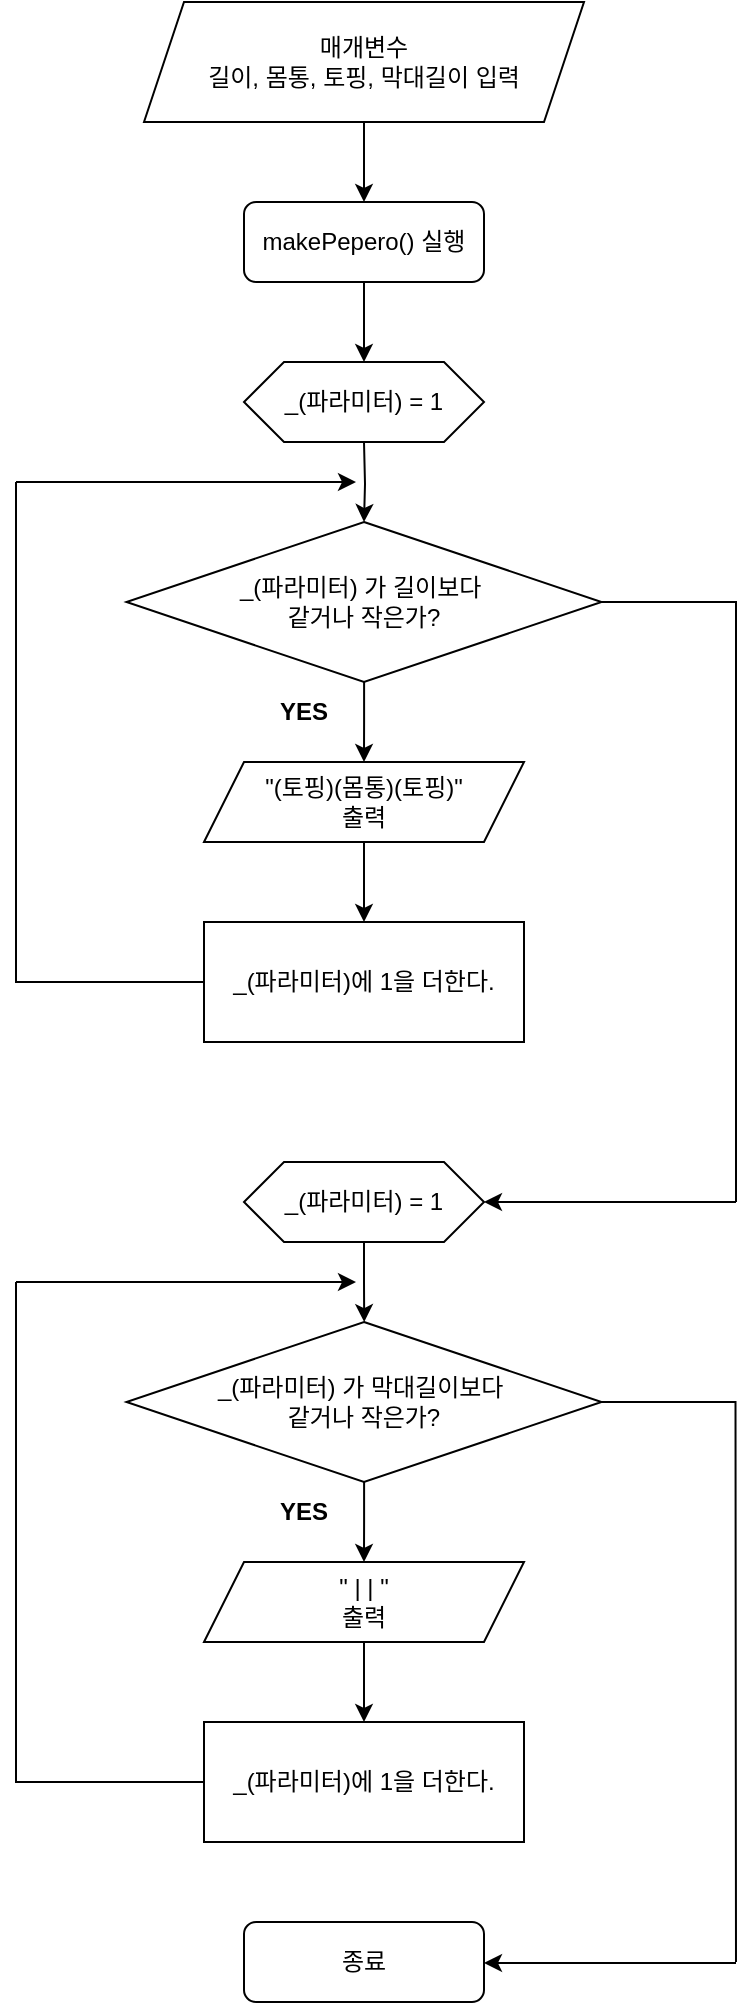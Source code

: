<mxfile version="24.0.8" type="device">
  <diagram id="C5RBs43oDa-KdzZeNtuy" name="Page-1">
    <mxGraphModel dx="1434" dy="738" grid="1" gridSize="10" guides="1" tooltips="1" connect="1" arrows="1" fold="1" page="1" pageScale="1" pageWidth="827" pageHeight="1169" math="0" shadow="0">
      <root>
        <mxCell id="WIyWlLk6GJQsqaUBKTNV-0" />
        <mxCell id="WIyWlLk6GJQsqaUBKTNV-1" parent="WIyWlLk6GJQsqaUBKTNV-0" />
        <mxCell id="I7GfstQqkbH-iSHzdjI1-4" style="edgeStyle=orthogonalEdgeStyle;rounded=0;orthogonalLoop=1;jettySize=auto;html=1;entryX=0.5;entryY=0;entryDx=0;entryDy=0;" edge="1" parent="WIyWlLk6GJQsqaUBKTNV-1" target="I7GfstQqkbH-iSHzdjI1-3">
          <mxGeometry relative="1" as="geometry">
            <mxPoint x="408" y="300" as="sourcePoint" />
          </mxGeometry>
        </mxCell>
        <mxCell id="I7GfstQqkbH-iSHzdjI1-29" value="" style="edgeStyle=orthogonalEdgeStyle;rounded=0;orthogonalLoop=1;jettySize=auto;html=1;" edge="1" parent="WIyWlLk6GJQsqaUBKTNV-1" source="WIyWlLk6GJQsqaUBKTNV-3" target="I7GfstQqkbH-iSHzdjI1-28">
          <mxGeometry relative="1" as="geometry" />
        </mxCell>
        <mxCell id="WIyWlLk6GJQsqaUBKTNV-3" value="&lt;div&gt;&lt;span style=&quot;background-color: initial;&quot;&gt;makePepero() 실행&lt;/span&gt;&lt;br&gt;&lt;/div&gt;" style="rounded=1;whiteSpace=wrap;html=1;fontSize=12;glass=0;strokeWidth=1;shadow=0;" parent="WIyWlLk6GJQsqaUBKTNV-1" vertex="1">
          <mxGeometry x="348" y="180" width="120" height="40" as="geometry" />
        </mxCell>
        <mxCell id="I7GfstQqkbH-iSHzdjI1-2" style="edgeStyle=orthogonalEdgeStyle;rounded=0;orthogonalLoop=1;jettySize=auto;html=1;exitX=0.5;exitY=1;exitDx=0;exitDy=0;entryX=0.5;entryY=0;entryDx=0;entryDy=0;" edge="1" parent="WIyWlLk6GJQsqaUBKTNV-1" source="I7GfstQqkbH-iSHzdjI1-1" target="WIyWlLk6GJQsqaUBKTNV-3">
          <mxGeometry relative="1" as="geometry" />
        </mxCell>
        <mxCell id="I7GfstQqkbH-iSHzdjI1-1" value="매개변수&lt;div&gt;길이, 몸통, 토핑, 막대길이 입력&lt;/div&gt;" style="shape=parallelogram;perimeter=parallelogramPerimeter;whiteSpace=wrap;html=1;fixedSize=1;" vertex="1" parent="WIyWlLk6GJQsqaUBKTNV-1">
          <mxGeometry x="298" y="80" width="220" height="60" as="geometry" />
        </mxCell>
        <mxCell id="I7GfstQqkbH-iSHzdjI1-10" value="" style="edgeStyle=orthogonalEdgeStyle;rounded=0;orthogonalLoop=1;jettySize=auto;html=1;" edge="1" parent="WIyWlLk6GJQsqaUBKTNV-1" source="I7GfstQqkbH-iSHzdjI1-3" target="I7GfstQqkbH-iSHzdjI1-8">
          <mxGeometry relative="1" as="geometry" />
        </mxCell>
        <mxCell id="I7GfstQqkbH-iSHzdjI1-3" value="_(파라미터) 가 길이보다&amp;nbsp;&lt;div&gt;같거나 작은가?&lt;/div&gt;" style="rhombus;whiteSpace=wrap;html=1;" vertex="1" parent="WIyWlLk6GJQsqaUBKTNV-1">
          <mxGeometry x="289.25" y="340" width="237.5" height="80" as="geometry" />
        </mxCell>
        <mxCell id="I7GfstQqkbH-iSHzdjI1-14" value="" style="edgeStyle=orthogonalEdgeStyle;rounded=0;orthogonalLoop=1;jettySize=auto;html=1;" edge="1" parent="WIyWlLk6GJQsqaUBKTNV-1" source="I7GfstQqkbH-iSHzdjI1-8" target="I7GfstQqkbH-iSHzdjI1-13">
          <mxGeometry relative="1" as="geometry" />
        </mxCell>
        <mxCell id="I7GfstQqkbH-iSHzdjI1-8" value="&quot;(토핑)(몸통)(토핑)&quot;&lt;div&gt;출력&lt;/div&gt;" style="shape=parallelogram;perimeter=parallelogramPerimeter;whiteSpace=wrap;html=1;fixedSize=1;" vertex="1" parent="WIyWlLk6GJQsqaUBKTNV-1">
          <mxGeometry x="328" y="460" width="160" height="40" as="geometry" />
        </mxCell>
        <mxCell id="I7GfstQqkbH-iSHzdjI1-13" value="_(파라미터)에 1을 더한다." style="whiteSpace=wrap;html=1;" vertex="1" parent="WIyWlLk6GJQsqaUBKTNV-1">
          <mxGeometry x="328" y="540" width="160" height="60" as="geometry" />
        </mxCell>
        <mxCell id="I7GfstQqkbH-iSHzdjI1-17" value="YES" style="text;html=1;align=center;verticalAlign=middle;whiteSpace=wrap;rounded=0;fontStyle=1" vertex="1" parent="WIyWlLk6GJQsqaUBKTNV-1">
          <mxGeometry x="348" y="420" width="60" height="30" as="geometry" />
        </mxCell>
        <mxCell id="I7GfstQqkbH-iSHzdjI1-26" value="" style="endArrow=none;html=1;rounded=0;exitX=0;exitY=0.5;exitDx=0;exitDy=0;" edge="1" parent="WIyWlLk6GJQsqaUBKTNV-1" source="I7GfstQqkbH-iSHzdjI1-13">
          <mxGeometry width="50" height="50" relative="1" as="geometry">
            <mxPoint x="484" y="530" as="sourcePoint" />
            <mxPoint x="234" y="320" as="targetPoint" />
            <Array as="points">
              <mxPoint x="234" y="570" />
            </Array>
          </mxGeometry>
        </mxCell>
        <mxCell id="I7GfstQqkbH-iSHzdjI1-27" value="" style="endArrow=classic;html=1;rounded=0;" edge="1" parent="WIyWlLk6GJQsqaUBKTNV-1">
          <mxGeometry width="50" height="50" relative="1" as="geometry">
            <mxPoint x="234" y="320" as="sourcePoint" />
            <mxPoint x="404" y="320" as="targetPoint" />
          </mxGeometry>
        </mxCell>
        <mxCell id="I7GfstQqkbH-iSHzdjI1-28" value="_(파라미터) = 1" style="shape=hexagon;perimeter=hexagonPerimeter2;whiteSpace=wrap;html=1;fixedSize=1;" vertex="1" parent="WIyWlLk6GJQsqaUBKTNV-1">
          <mxGeometry x="348" y="260" width="120" height="40" as="geometry" />
        </mxCell>
        <mxCell id="I7GfstQqkbH-iSHzdjI1-37" value="" style="edgeStyle=orthogonalEdgeStyle;rounded=0;orthogonalLoop=1;jettySize=auto;html=1;" edge="1" parent="WIyWlLk6GJQsqaUBKTNV-1" source="I7GfstQqkbH-iSHzdjI1-30">
          <mxGeometry relative="1" as="geometry">
            <mxPoint x="408.1" y="740.034" as="targetPoint" />
          </mxGeometry>
        </mxCell>
        <mxCell id="I7GfstQqkbH-iSHzdjI1-30" value="_(파라미터) = 1" style="shape=hexagon;perimeter=hexagonPerimeter2;whiteSpace=wrap;html=1;fixedSize=1;" vertex="1" parent="WIyWlLk6GJQsqaUBKTNV-1">
          <mxGeometry x="348" y="660" width="120" height="40" as="geometry" />
        </mxCell>
        <mxCell id="I7GfstQqkbH-iSHzdjI1-34" value="" style="endArrow=classic;html=1;rounded=0;entryX=1;entryY=0.5;entryDx=0;entryDy=0;" edge="1" parent="WIyWlLk6GJQsqaUBKTNV-1" target="I7GfstQqkbH-iSHzdjI1-30">
          <mxGeometry width="50" height="50" relative="1" as="geometry">
            <mxPoint x="594" y="680" as="sourcePoint" />
            <mxPoint x="534" y="600" as="targetPoint" />
          </mxGeometry>
        </mxCell>
        <mxCell id="I7GfstQqkbH-iSHzdjI1-35" value="" style="endArrow=none;html=1;rounded=0;entryX=1;entryY=0.5;entryDx=0;entryDy=0;" edge="1" parent="WIyWlLk6GJQsqaUBKTNV-1" target="I7GfstQqkbH-iSHzdjI1-3">
          <mxGeometry width="50" height="50" relative="1" as="geometry">
            <mxPoint x="594" y="680" as="sourcePoint" />
            <mxPoint x="534" y="600" as="targetPoint" />
            <Array as="points">
              <mxPoint x="594" y="380" />
            </Array>
          </mxGeometry>
        </mxCell>
        <mxCell id="I7GfstQqkbH-iSHzdjI1-38" value="" style="edgeStyle=orthogonalEdgeStyle;rounded=0;orthogonalLoop=1;jettySize=auto;html=1;" edge="1" parent="WIyWlLk6GJQsqaUBKTNV-1" source="I7GfstQqkbH-iSHzdjI1-39" target="I7GfstQqkbH-iSHzdjI1-41">
          <mxGeometry relative="1" as="geometry" />
        </mxCell>
        <mxCell id="I7GfstQqkbH-iSHzdjI1-39" value="_(파라미터) 가 막대길이보다&amp;nbsp;&lt;div&gt;같거나 작은가?&lt;/div&gt;" style="rhombus;whiteSpace=wrap;html=1;" vertex="1" parent="WIyWlLk6GJQsqaUBKTNV-1">
          <mxGeometry x="289.25" y="740" width="237.5" height="80" as="geometry" />
        </mxCell>
        <mxCell id="I7GfstQqkbH-iSHzdjI1-40" value="" style="edgeStyle=orthogonalEdgeStyle;rounded=0;orthogonalLoop=1;jettySize=auto;html=1;" edge="1" parent="WIyWlLk6GJQsqaUBKTNV-1" source="I7GfstQqkbH-iSHzdjI1-41" target="I7GfstQqkbH-iSHzdjI1-42">
          <mxGeometry relative="1" as="geometry" />
        </mxCell>
        <mxCell id="I7GfstQqkbH-iSHzdjI1-41" value="&quot; | | &quot;&lt;div&gt;출력&lt;/div&gt;" style="shape=parallelogram;perimeter=parallelogramPerimeter;whiteSpace=wrap;html=1;fixedSize=1;" vertex="1" parent="WIyWlLk6GJQsqaUBKTNV-1">
          <mxGeometry x="328" y="860" width="160" height="40" as="geometry" />
        </mxCell>
        <mxCell id="I7GfstQqkbH-iSHzdjI1-42" value="_(파라미터)에 1을 더한다." style="whiteSpace=wrap;html=1;" vertex="1" parent="WIyWlLk6GJQsqaUBKTNV-1">
          <mxGeometry x="328" y="940" width="160" height="60" as="geometry" />
        </mxCell>
        <mxCell id="I7GfstQqkbH-iSHzdjI1-43" value="YES" style="text;html=1;align=center;verticalAlign=middle;whiteSpace=wrap;rounded=0;fontStyle=1" vertex="1" parent="WIyWlLk6GJQsqaUBKTNV-1">
          <mxGeometry x="348" y="820" width="60" height="30" as="geometry" />
        </mxCell>
        <mxCell id="I7GfstQqkbH-iSHzdjI1-44" value="" style="endArrow=none;html=1;rounded=0;exitX=0;exitY=0.5;exitDx=0;exitDy=0;" edge="1" parent="WIyWlLk6GJQsqaUBKTNV-1" source="I7GfstQqkbH-iSHzdjI1-42">
          <mxGeometry width="50" height="50" relative="1" as="geometry">
            <mxPoint x="484" y="930" as="sourcePoint" />
            <mxPoint x="234" y="720" as="targetPoint" />
            <Array as="points">
              <mxPoint x="234" y="970" />
            </Array>
          </mxGeometry>
        </mxCell>
        <mxCell id="I7GfstQqkbH-iSHzdjI1-45" value="" style="endArrow=classic;html=1;rounded=0;" edge="1" parent="WIyWlLk6GJQsqaUBKTNV-1">
          <mxGeometry width="50" height="50" relative="1" as="geometry">
            <mxPoint x="234" y="720" as="sourcePoint" />
            <mxPoint x="404" y="720" as="targetPoint" />
          </mxGeometry>
        </mxCell>
        <mxCell id="I7GfstQqkbH-iSHzdjI1-49" value="&lt;div&gt;&lt;span style=&quot;background-color: initial;&quot;&gt;종료&lt;/span&gt;&lt;br&gt;&lt;/div&gt;" style="rounded=1;whiteSpace=wrap;html=1;fontSize=12;glass=0;strokeWidth=1;shadow=0;" vertex="1" parent="WIyWlLk6GJQsqaUBKTNV-1">
          <mxGeometry x="348" y="1040" width="120" height="40" as="geometry" />
        </mxCell>
        <mxCell id="I7GfstQqkbH-iSHzdjI1-51" value="" style="endArrow=none;html=1;rounded=0;entryX=1;entryY=0.5;entryDx=0;entryDy=0;" edge="1" parent="WIyWlLk6GJQsqaUBKTNV-1">
          <mxGeometry width="50" height="50" relative="1" as="geometry">
            <mxPoint x="594" y="1060" as="sourcePoint" />
            <mxPoint x="526.75" y="780" as="targetPoint" />
            <Array as="points">
              <mxPoint x="593.75" y="780" />
            </Array>
          </mxGeometry>
        </mxCell>
        <mxCell id="I7GfstQqkbH-iSHzdjI1-52" value="" style="endArrow=classic;html=1;rounded=0;entryX=1;entryY=0.5;entryDx=0;entryDy=0;" edge="1" parent="WIyWlLk6GJQsqaUBKTNV-1">
          <mxGeometry width="50" height="50" relative="1" as="geometry">
            <mxPoint x="594" y="1060.5" as="sourcePoint" />
            <mxPoint x="468" y="1060.5" as="targetPoint" />
          </mxGeometry>
        </mxCell>
      </root>
    </mxGraphModel>
  </diagram>
</mxfile>
